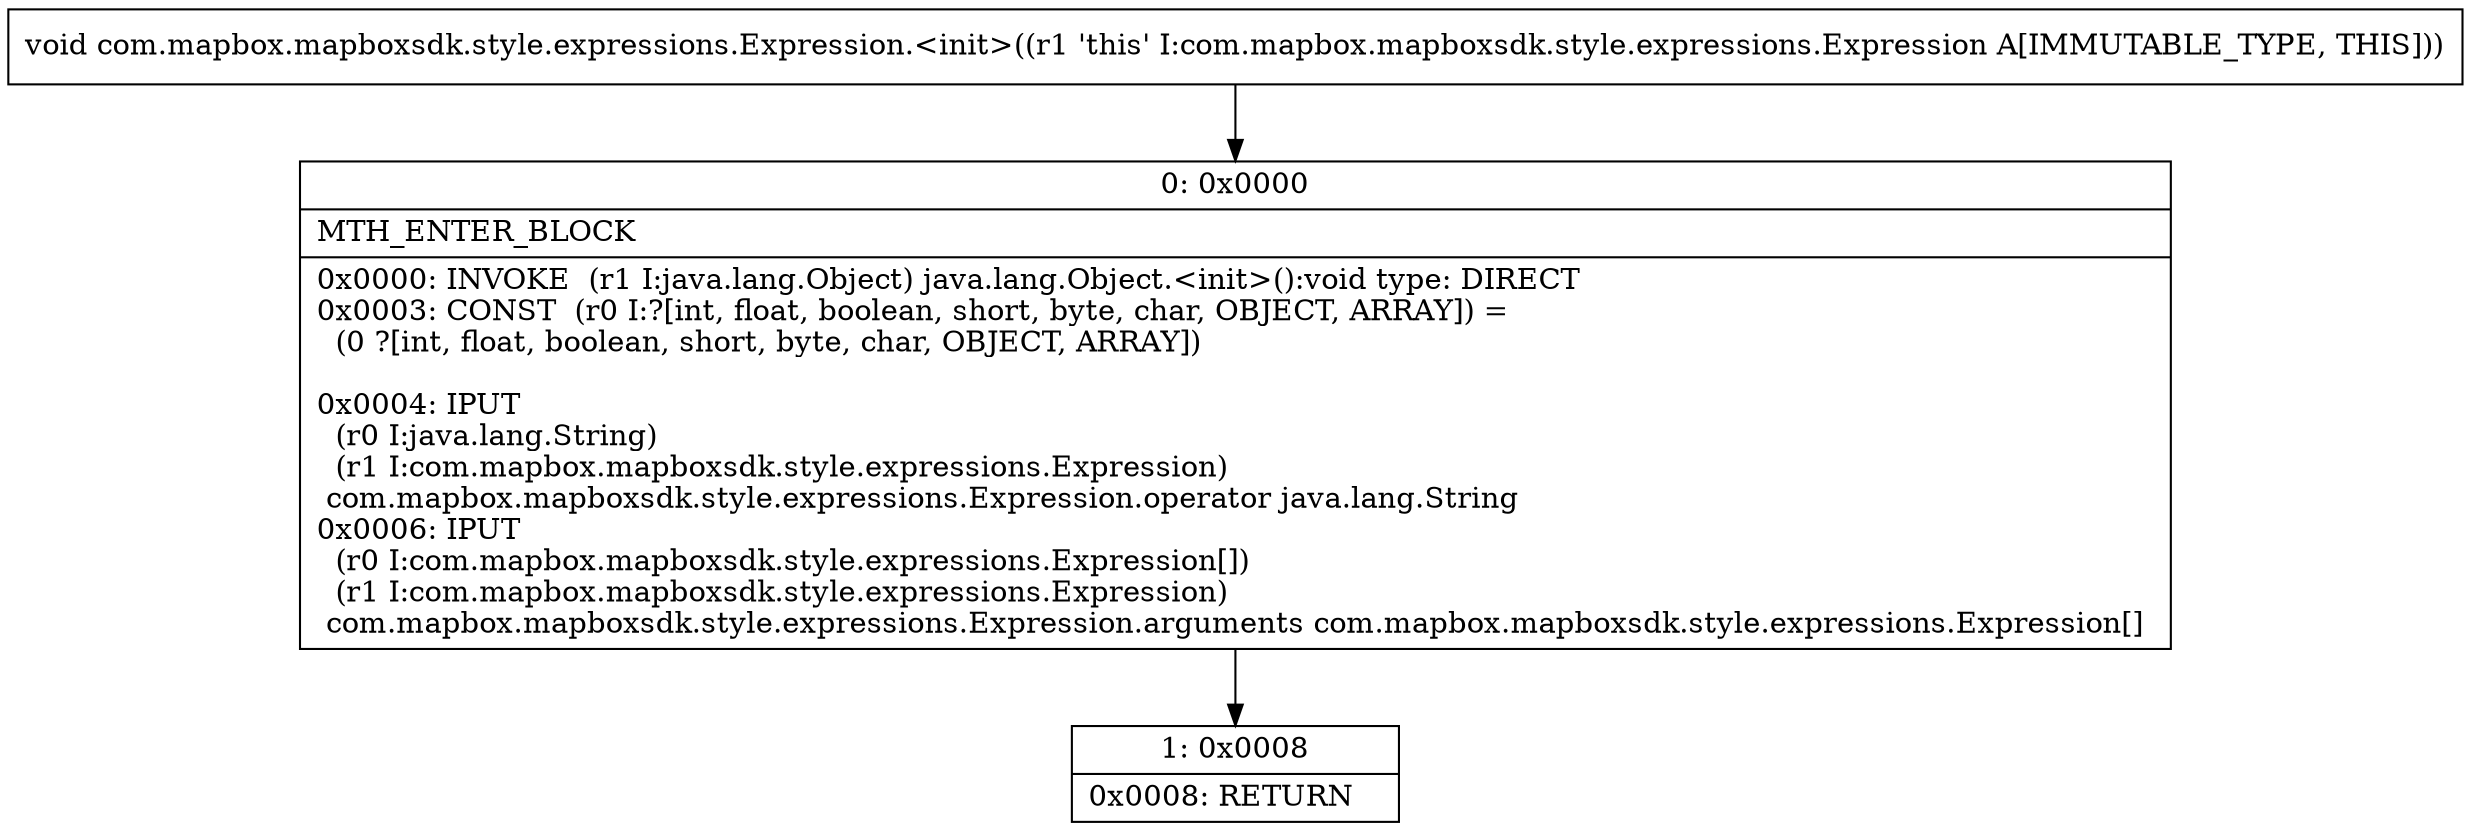 digraph "CFG forcom.mapbox.mapboxsdk.style.expressions.Expression.\<init\>()V" {
Node_0 [shape=record,label="{0\:\ 0x0000|MTH_ENTER_BLOCK\l|0x0000: INVOKE  (r1 I:java.lang.Object) java.lang.Object.\<init\>():void type: DIRECT \l0x0003: CONST  (r0 I:?[int, float, boolean, short, byte, char, OBJECT, ARRAY]) = \l  (0 ?[int, float, boolean, short, byte, char, OBJECT, ARRAY])\l \l0x0004: IPUT  \l  (r0 I:java.lang.String)\l  (r1 I:com.mapbox.mapboxsdk.style.expressions.Expression)\l com.mapbox.mapboxsdk.style.expressions.Expression.operator java.lang.String \l0x0006: IPUT  \l  (r0 I:com.mapbox.mapboxsdk.style.expressions.Expression[])\l  (r1 I:com.mapbox.mapboxsdk.style.expressions.Expression)\l com.mapbox.mapboxsdk.style.expressions.Expression.arguments com.mapbox.mapboxsdk.style.expressions.Expression[] \l}"];
Node_1 [shape=record,label="{1\:\ 0x0008|0x0008: RETURN   \l}"];
MethodNode[shape=record,label="{void com.mapbox.mapboxsdk.style.expressions.Expression.\<init\>((r1 'this' I:com.mapbox.mapboxsdk.style.expressions.Expression A[IMMUTABLE_TYPE, THIS])) }"];
MethodNode -> Node_0;
Node_0 -> Node_1;
}

